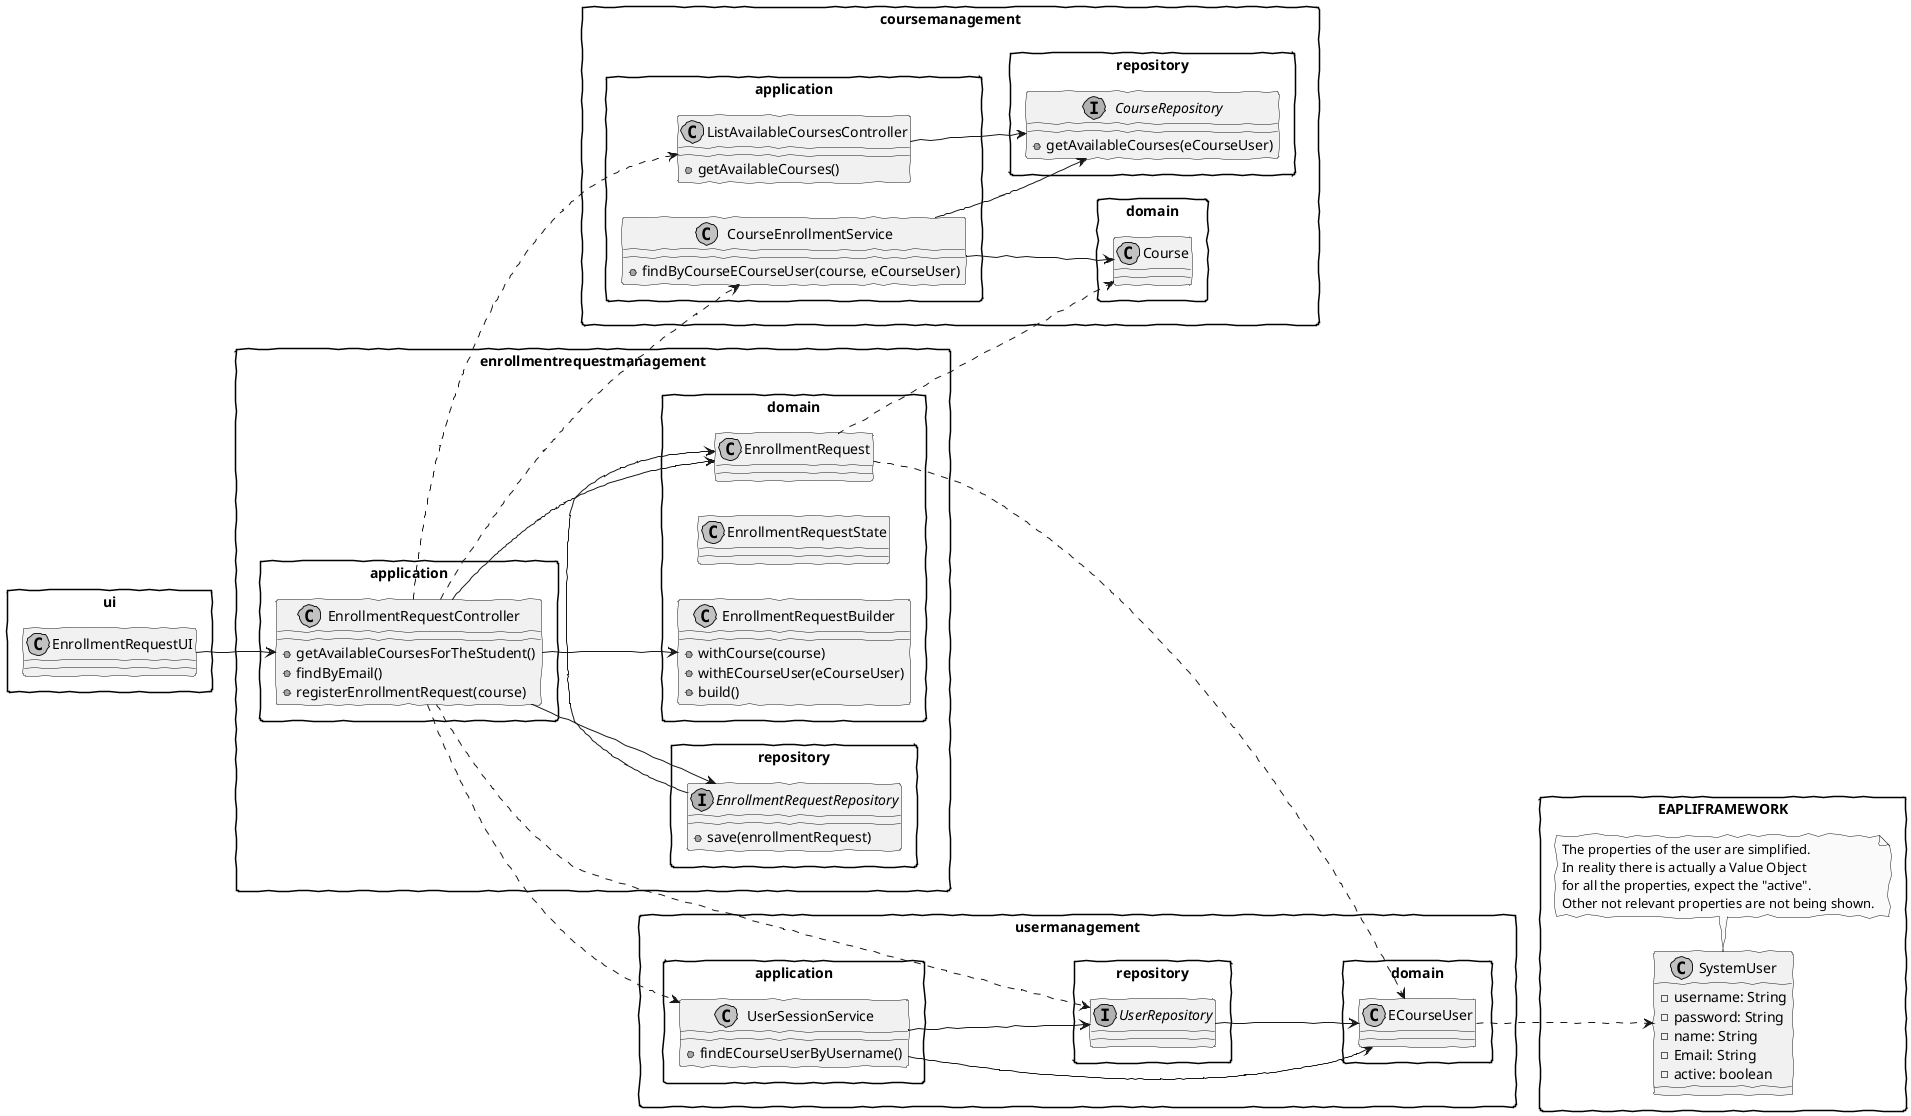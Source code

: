 @startuml

skinparam handwritten true
skinparam monochrome true
skinparam packageStyle rect
skinparam defaultFontName FG Virgil
skinparam shadowing false

left to right direction

package ui {
    class EnrollmentRequestUI {
    }
}

package enrollmentrequestmanagement {
    package application {
        class EnrollmentRequestController {
            + getAvailableCoursesForTheStudent()
            + findByEmail()
            + registerEnrollmentRequest(course)
        }
    }

    package domain {
        class EnrollmentRequest {
        }

        class EnrollmentRequestState {
        }

        class EnrollmentRequestBuilder {
            + withCourse(course)
            + withECourseUser(eCourseUser)
            + build()
        }
    }

    package repository {
        interface EnrollmentRequestRepository {
            +save(enrollmentRequest)
        }
    }
}

package coursemanagement {
    package application {
        class ListAvailableCoursesController {
            +getAvailableCourses()
        }

        class CourseEnrollmentService {
            +findByCourseECourseUser(course, eCourseUser)
        }

}

    package repository {
        interface CourseRepository {
            +getAvailableCourses(eCourseUser)
        }
    }

    package domain {
        class Course {
        }
    }
}

package usermanagement {
    package repository {
        interface UserRepository {
        }
    }

    package application {
        class UserSessionService {
        + findECourseUserByUsername()
        }
    }

    package domain {
        class ECourseUser {
        }
    }
}

package EAPLIFRAMEWORK {
class SystemUser {
- username: String
- password: String
- name: String
- Email: String
- active: boolean
}

note bottom of SystemUser
  The properties of the user are simplified.
  In reality there is actually a Value Object
  for all the properties, expect the "active".
  Other not relevant properties are not being shown.
end note

EnrollmentRequestUI --> EnrollmentRequestController
EnrollmentRequestController ..> ListAvailableCoursesController
EnrollmentRequestController --> EnrollmentRequestRepository
EnrollmentRequestController --> EnrollmentRequest
EnrollmentRequest ..> ECourseUser
ECourseUser ..> SystemUser
ListAvailableCoursesController --> CourseRepository
EnrollmentRequestController ..> UserRepository
EnrollmentRequestRepository -> EnrollmentRequest
EnrollmentRequestController ..> CourseEnrollmentService
CourseEnrollmentService --> CourseRepository
EnrollmentRequestController --> EnrollmentRequestBuilder
UserRepository --> ECourseUser
EnrollmentRequestController ..> UserSessionService
UserSessionService --> UserRepository
UserSessionService --> ECourseUser
CourseEnrollmentService --> Course
EnrollmentRequest ..> Course


@enduml